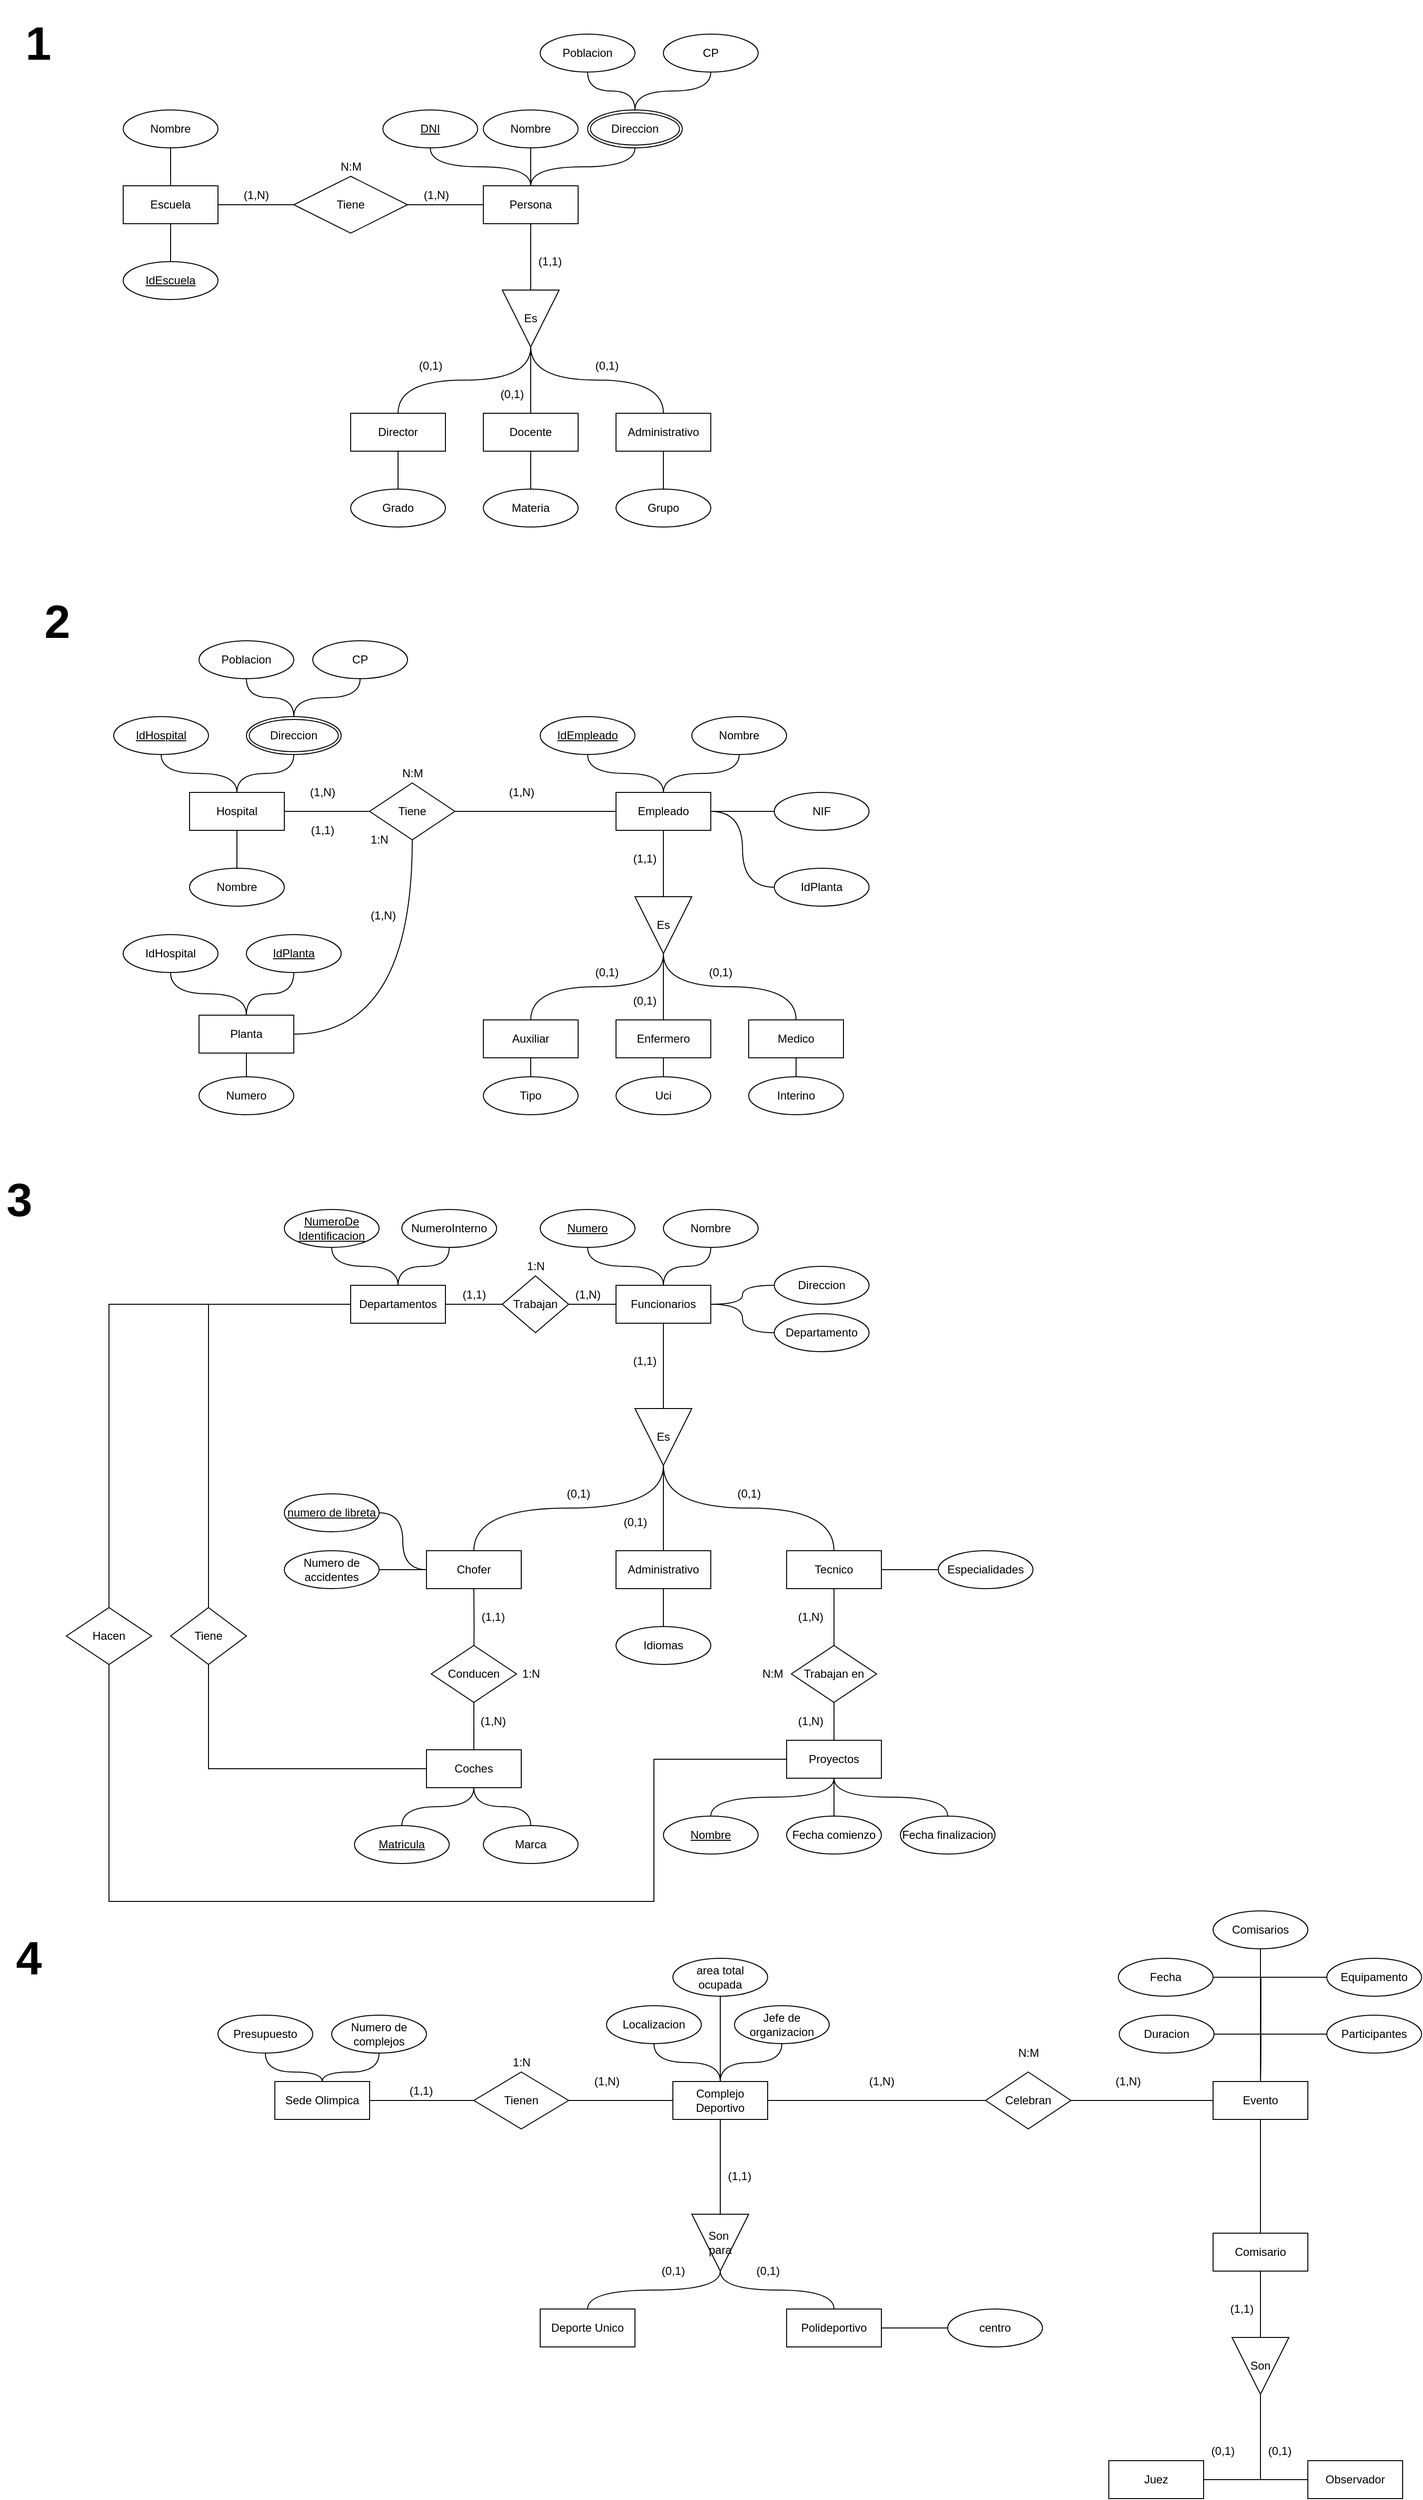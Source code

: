 <mxfile version="13.7.9" type="device"><diagram id="OtYaEiyVEJuvxxbDJKIm" name="Página-1"><mxGraphModel dx="1422" dy="822" grid="1" gridSize="10" guides="1" tooltips="1" connect="1" arrows="1" fold="1" page="1" pageScale="1" pageWidth="827" pageHeight="1169" math="0" shadow="0"><root><mxCell id="0"/><mxCell id="1" parent="0"/><mxCell id="whArDsDS54dsm9QLFmyd-29" style="edgeStyle=orthogonalEdgeStyle;curved=1;rounded=0;orthogonalLoop=1;jettySize=auto;html=1;entryX=0;entryY=0.5;entryDx=0;entryDy=0;endArrow=none;endFill=0;" parent="1" source="whArDsDS54dsm9QLFmyd-1" target="whArDsDS54dsm9QLFmyd-22" edge="1"><mxGeometry relative="1" as="geometry"/></mxCell><mxCell id="whArDsDS54dsm9QLFmyd-1" value="Persona" style="whiteSpace=wrap;html=1;align=center;" parent="1" vertex="1"><mxGeometry x="520" y="280" width="100" height="40" as="geometry"/></mxCell><mxCell id="whArDsDS54dsm9QLFmyd-2" value="Escuela" style="whiteSpace=wrap;html=1;align=center;" parent="1" vertex="1"><mxGeometry x="140" y="280" width="100" height="40" as="geometry"/></mxCell><mxCell id="whArDsDS54dsm9QLFmyd-4" style="edgeStyle=orthogonalEdgeStyle;rounded=0;orthogonalLoop=1;jettySize=auto;html=1;entryX=1;entryY=0.5;entryDx=0;entryDy=0;endArrow=none;endFill=0;curved=1;" parent="1" source="whArDsDS54dsm9QLFmyd-3" target="whArDsDS54dsm9QLFmyd-2" edge="1"><mxGeometry relative="1" as="geometry"/></mxCell><mxCell id="whArDsDS54dsm9QLFmyd-5" style="edgeStyle=orthogonalEdgeStyle;curved=1;rounded=0;orthogonalLoop=1;jettySize=auto;html=1;entryX=0;entryY=0.5;entryDx=0;entryDy=0;endArrow=none;endFill=0;" parent="1" source="whArDsDS54dsm9QLFmyd-3" target="whArDsDS54dsm9QLFmyd-1" edge="1"><mxGeometry relative="1" as="geometry"/></mxCell><mxCell id="whArDsDS54dsm9QLFmyd-3" value="Tiene" style="shape=rhombus;perimeter=rhombusPerimeter;whiteSpace=wrap;html=1;align=center;" parent="1" vertex="1"><mxGeometry x="320" y="270" width="120" height="60" as="geometry"/></mxCell><mxCell id="whArDsDS54dsm9QLFmyd-8" style="edgeStyle=orthogonalEdgeStyle;curved=1;rounded=0;orthogonalLoop=1;jettySize=auto;html=1;entryX=0.5;entryY=1;entryDx=0;entryDy=0;endArrow=none;endFill=0;" parent="1" source="whArDsDS54dsm9QLFmyd-6" target="whArDsDS54dsm9QLFmyd-2" edge="1"><mxGeometry relative="1" as="geometry"/></mxCell><mxCell id="whArDsDS54dsm9QLFmyd-6" value="&lt;u&gt;IdEscuela&lt;/u&gt;" style="ellipse;whiteSpace=wrap;html=1;align=center;" parent="1" vertex="1"><mxGeometry x="140" y="360" width="100" height="40" as="geometry"/></mxCell><mxCell id="whArDsDS54dsm9QLFmyd-9" style="edgeStyle=orthogonalEdgeStyle;curved=1;rounded=0;orthogonalLoop=1;jettySize=auto;html=1;entryX=0.5;entryY=0;entryDx=0;entryDy=0;endArrow=none;endFill=0;" parent="1" source="whArDsDS54dsm9QLFmyd-7" target="whArDsDS54dsm9QLFmyd-2" edge="1"><mxGeometry relative="1" as="geometry"/></mxCell><mxCell id="whArDsDS54dsm9QLFmyd-7" value="Nombre" style="ellipse;whiteSpace=wrap;html=1;align=center;" parent="1" vertex="1"><mxGeometry x="140" y="200" width="100" height="40" as="geometry"/></mxCell><mxCell id="whArDsDS54dsm9QLFmyd-15" style="edgeStyle=orthogonalEdgeStyle;curved=1;rounded=0;orthogonalLoop=1;jettySize=auto;html=1;entryX=0.5;entryY=0;entryDx=0;entryDy=0;endArrow=none;endFill=0;exitX=0.5;exitY=1;exitDx=0;exitDy=0;" parent="1" source="whArDsDS54dsm9QLFmyd-21" target="whArDsDS54dsm9QLFmyd-1" edge="1"><mxGeometry relative="1" as="geometry"><mxPoint x="680" y="240" as="sourcePoint"/></mxGeometry></mxCell><mxCell id="whArDsDS54dsm9QLFmyd-14" style="edgeStyle=orthogonalEdgeStyle;curved=1;rounded=0;orthogonalLoop=1;jettySize=auto;html=1;entryX=0.5;entryY=0;entryDx=0;entryDy=0;endArrow=none;endFill=0;" parent="1" source="whArDsDS54dsm9QLFmyd-11" target="whArDsDS54dsm9QLFmyd-1" edge="1"><mxGeometry relative="1" as="geometry"/></mxCell><mxCell id="whArDsDS54dsm9QLFmyd-11" value="Nombre" style="ellipse;whiteSpace=wrap;html=1;align=center;" parent="1" vertex="1"><mxGeometry x="520" y="200" width="100" height="40" as="geometry"/></mxCell><mxCell id="whArDsDS54dsm9QLFmyd-13" style="edgeStyle=orthogonalEdgeStyle;curved=1;rounded=0;orthogonalLoop=1;jettySize=auto;html=1;endArrow=none;endFill=0;exitX=0.5;exitY=1;exitDx=0;exitDy=0;" parent="1" source="whArDsDS54dsm9QLFmyd-12" target="whArDsDS54dsm9QLFmyd-1" edge="1"><mxGeometry relative="1" as="geometry"/></mxCell><mxCell id="whArDsDS54dsm9QLFmyd-12" value="&lt;u&gt;DNI&lt;/u&gt;" style="ellipse;whiteSpace=wrap;html=1;align=center;" parent="1" vertex="1"><mxGeometry x="414" y="200" width="100" height="40" as="geometry"/></mxCell><mxCell id="whArDsDS54dsm9QLFmyd-19" style="edgeStyle=orthogonalEdgeStyle;curved=1;rounded=0;orthogonalLoop=1;jettySize=auto;html=1;entryX=0.5;entryY=0;entryDx=0;entryDy=0;endArrow=none;endFill=0;" parent="1" source="whArDsDS54dsm9QLFmyd-16" target="whArDsDS54dsm9QLFmyd-21" edge="1"><mxGeometry relative="1" as="geometry"><mxPoint x="680" y="200" as="targetPoint"/></mxGeometry></mxCell><mxCell id="whArDsDS54dsm9QLFmyd-16" value="CP" style="ellipse;whiteSpace=wrap;html=1;align=center;" parent="1" vertex="1"><mxGeometry x="710" y="120" width="100" height="40" as="geometry"/></mxCell><mxCell id="whArDsDS54dsm9QLFmyd-20" style="edgeStyle=orthogonalEdgeStyle;curved=1;rounded=0;orthogonalLoop=1;jettySize=auto;html=1;entryX=0.5;entryY=0;entryDx=0;entryDy=0;endArrow=none;endFill=0;" parent="1" source="whArDsDS54dsm9QLFmyd-18" target="whArDsDS54dsm9QLFmyd-21" edge="1"><mxGeometry relative="1" as="geometry"><mxPoint x="680" y="200" as="targetPoint"/></mxGeometry></mxCell><mxCell id="whArDsDS54dsm9QLFmyd-18" value="Poblacion" style="ellipse;whiteSpace=wrap;html=1;align=center;" parent="1" vertex="1"><mxGeometry x="580" y="120" width="100" height="40" as="geometry"/></mxCell><mxCell id="whArDsDS54dsm9QLFmyd-21" value="Direccion" style="ellipse;shape=doubleEllipse;margin=3;whiteSpace=wrap;html=1;align=center;" parent="1" vertex="1"><mxGeometry x="630" y="200" width="100" height="40" as="geometry"/></mxCell><mxCell id="whArDsDS54dsm9QLFmyd-22" value="Es" style="triangle;whiteSpace=wrap;html=1;dashed=0;direction=south;" parent="1" vertex="1"><mxGeometry x="540" y="390" width="60" height="60" as="geometry"/></mxCell><mxCell id="whArDsDS54dsm9QLFmyd-28" style="edgeStyle=orthogonalEdgeStyle;curved=1;rounded=0;orthogonalLoop=1;jettySize=auto;html=1;endArrow=none;endFill=0;exitX=0.5;exitY=0;exitDx=0;exitDy=0;" parent="1" source="whArDsDS54dsm9QLFmyd-23" target="whArDsDS54dsm9QLFmyd-22" edge="1"><mxGeometry relative="1" as="geometry"/></mxCell><mxCell id="whArDsDS54dsm9QLFmyd-23" value="Administrativo" style="whiteSpace=wrap;html=1;align=center;" parent="1" vertex="1"><mxGeometry x="660" y="520" width="100" height="40" as="geometry"/></mxCell><mxCell id="whArDsDS54dsm9QLFmyd-27" style="edgeStyle=orthogonalEdgeStyle;curved=1;rounded=0;orthogonalLoop=1;jettySize=auto;html=1;entryX=1;entryY=0.5;entryDx=0;entryDy=0;endArrow=none;endFill=0;" parent="1" source="whArDsDS54dsm9QLFmyd-24" target="whArDsDS54dsm9QLFmyd-22" edge="1"><mxGeometry relative="1" as="geometry"/></mxCell><mxCell id="whArDsDS54dsm9QLFmyd-24" value="Docente" style="whiteSpace=wrap;html=1;align=center;" parent="1" vertex="1"><mxGeometry x="520" y="520" width="100" height="40" as="geometry"/></mxCell><mxCell id="whArDsDS54dsm9QLFmyd-26" style="edgeStyle=orthogonalEdgeStyle;curved=1;rounded=0;orthogonalLoop=1;jettySize=auto;html=1;entryX=1;entryY=0.5;entryDx=0;entryDy=0;endArrow=none;endFill=0;exitX=0.5;exitY=0;exitDx=0;exitDy=0;" parent="1" source="whArDsDS54dsm9QLFmyd-25" target="whArDsDS54dsm9QLFmyd-22" edge="1"><mxGeometry relative="1" as="geometry"/></mxCell><mxCell id="whArDsDS54dsm9QLFmyd-25" value="Director" style="whiteSpace=wrap;html=1;align=center;" parent="1" vertex="1"><mxGeometry x="380" y="520" width="100" height="40" as="geometry"/></mxCell><mxCell id="whArDsDS54dsm9QLFmyd-35" style="edgeStyle=orthogonalEdgeStyle;curved=1;rounded=0;orthogonalLoop=1;jettySize=auto;html=1;exitX=0.5;exitY=0;exitDx=0;exitDy=0;endArrow=none;endFill=0;" parent="1" source="whArDsDS54dsm9QLFmyd-30" target="whArDsDS54dsm9QLFmyd-25" edge="1"><mxGeometry relative="1" as="geometry"/></mxCell><mxCell id="whArDsDS54dsm9QLFmyd-30" value="Grado" style="ellipse;whiteSpace=wrap;html=1;align=center;" parent="1" vertex="1"><mxGeometry x="380" y="600" width="100" height="40" as="geometry"/></mxCell><mxCell id="whArDsDS54dsm9QLFmyd-33" style="edgeStyle=orthogonalEdgeStyle;curved=1;rounded=0;orthogonalLoop=1;jettySize=auto;html=1;endArrow=none;endFill=0;" parent="1" source="whArDsDS54dsm9QLFmyd-31" target="whArDsDS54dsm9QLFmyd-23" edge="1"><mxGeometry relative="1" as="geometry"/></mxCell><mxCell id="whArDsDS54dsm9QLFmyd-31" value="Grupo" style="ellipse;whiteSpace=wrap;html=1;align=center;" parent="1" vertex="1"><mxGeometry x="660" y="600" width="100" height="40" as="geometry"/></mxCell><mxCell id="whArDsDS54dsm9QLFmyd-34" style="edgeStyle=orthogonalEdgeStyle;curved=1;rounded=0;orthogonalLoop=1;jettySize=auto;html=1;entryX=0.5;entryY=1;entryDx=0;entryDy=0;endArrow=none;endFill=0;" parent="1" source="whArDsDS54dsm9QLFmyd-32" target="whArDsDS54dsm9QLFmyd-24" edge="1"><mxGeometry relative="1" as="geometry"/></mxCell><mxCell id="whArDsDS54dsm9QLFmyd-32" value="Materia" style="ellipse;whiteSpace=wrap;html=1;align=center;" parent="1" vertex="1"><mxGeometry x="520" y="600" width="100" height="40" as="geometry"/></mxCell><mxCell id="whArDsDS54dsm9QLFmyd-36" value="(1,N)" style="text;html=1;align=center;verticalAlign=middle;resizable=0;points=[];autosize=1;" parent="1" vertex="1"><mxGeometry x="450" y="280" width="40" height="20" as="geometry"/></mxCell><mxCell id="whArDsDS54dsm9QLFmyd-37" value="(1,N)" style="text;html=1;align=center;verticalAlign=middle;resizable=0;points=[];autosize=1;" parent="1" vertex="1"><mxGeometry x="260" y="280" width="40" height="20" as="geometry"/></mxCell><mxCell id="whArDsDS54dsm9QLFmyd-38" value="N:M" style="text;html=1;align=center;verticalAlign=middle;resizable=0;points=[];autosize=1;" parent="1" vertex="1"><mxGeometry x="360" y="250" width="40" height="20" as="geometry"/></mxCell><mxCell id="whArDsDS54dsm9QLFmyd-39" value="(1,1)" style="text;html=1;align=center;verticalAlign=middle;resizable=0;points=[];autosize=1;" parent="1" vertex="1"><mxGeometry x="570" y="350" width="40" height="20" as="geometry"/></mxCell><mxCell id="whArDsDS54dsm9QLFmyd-40" value="(0,1)" style="text;html=1;align=center;verticalAlign=middle;resizable=0;points=[];autosize=1;" parent="1" vertex="1"><mxGeometry x="444" y="460" width="40" height="20" as="geometry"/></mxCell><mxCell id="whArDsDS54dsm9QLFmyd-41" value="(0,1)" style="text;html=1;align=center;verticalAlign=middle;resizable=0;points=[];autosize=1;" parent="1" vertex="1"><mxGeometry x="530" y="490" width="40" height="20" as="geometry"/></mxCell><mxCell id="whArDsDS54dsm9QLFmyd-42" value="(0,1)" style="text;html=1;align=center;verticalAlign=middle;resizable=0;points=[];autosize=1;" parent="1" vertex="1"><mxGeometry x="630" y="460" width="40" height="20" as="geometry"/></mxCell><mxCell id="whArDsDS54dsm9QLFmyd-43" value="&lt;h1&gt;&lt;b style=&quot;font-size: 49px&quot;&gt;1&lt;/b&gt;&lt;/h1&gt;" style="text;html=1;align=center;verticalAlign=middle;resizable=0;points=[];autosize=1;" parent="1" vertex="1"><mxGeometry x="30" y="100" width="40" height="60" as="geometry"/></mxCell><mxCell id="whArDsDS54dsm9QLFmyd-44" value="&lt;h1&gt;&lt;b style=&quot;font-size: 49px&quot;&gt;2&lt;/b&gt;&lt;/h1&gt;" style="text;html=1;align=center;verticalAlign=middle;resizable=0;points=[];autosize=1;" parent="1" vertex="1"><mxGeometry x="50" y="710" width="40" height="60" as="geometry"/></mxCell><mxCell id="whArDsDS54dsm9QLFmyd-84" style="edgeStyle=orthogonalEdgeStyle;curved=1;rounded=0;orthogonalLoop=1;jettySize=auto;html=1;endArrow=none;endFill=0;" parent="1" source="whArDsDS54dsm9QLFmyd-45" target="whArDsDS54dsm9QLFmyd-83" edge="1"><mxGeometry relative="1" as="geometry"/></mxCell><mxCell id="whArDsDS54dsm9QLFmyd-45" value="Empleado" style="whiteSpace=wrap;html=1;align=center;" parent="1" vertex="1"><mxGeometry x="660" y="920" width="100" height="40" as="geometry"/></mxCell><mxCell id="whArDsDS54dsm9QLFmyd-115" style="edgeStyle=orthogonalEdgeStyle;curved=1;rounded=0;orthogonalLoop=1;jettySize=auto;html=1;entryX=0.5;entryY=1;entryDx=0;entryDy=0;endArrow=none;endFill=0;" parent="1" source="whArDsDS54dsm9QLFmyd-46" target="whArDsDS54dsm9QLFmyd-49" edge="1"><mxGeometry relative="1" as="geometry"/></mxCell><mxCell id="whArDsDS54dsm9QLFmyd-46" value="Planta" style="whiteSpace=wrap;html=1;align=center;" parent="1" vertex="1"><mxGeometry x="220" y="1155" width="100" height="40" as="geometry"/></mxCell><mxCell id="whArDsDS54dsm9QLFmyd-56" style="edgeStyle=orthogonalEdgeStyle;curved=1;rounded=0;orthogonalLoop=1;jettySize=auto;html=1;endArrow=none;endFill=0;" parent="1" source="whArDsDS54dsm9QLFmyd-47" target="whArDsDS54dsm9QLFmyd-51" edge="1"><mxGeometry relative="1" as="geometry"/></mxCell><mxCell id="whArDsDS54dsm9QLFmyd-47" value="Hospital" style="whiteSpace=wrap;html=1;align=center;" parent="1" vertex="1"><mxGeometry x="210" y="920" width="100" height="40" as="geometry"/></mxCell><mxCell id="whArDsDS54dsm9QLFmyd-113" style="edgeStyle=orthogonalEdgeStyle;curved=1;rounded=0;orthogonalLoop=1;jettySize=auto;html=1;entryX=0;entryY=0.5;entryDx=0;entryDy=0;endArrow=none;endFill=0;" parent="1" source="whArDsDS54dsm9QLFmyd-49" target="whArDsDS54dsm9QLFmyd-45" edge="1"><mxGeometry relative="1" as="geometry"/></mxCell><mxCell id="whArDsDS54dsm9QLFmyd-114" style="edgeStyle=orthogonalEdgeStyle;curved=1;rounded=0;orthogonalLoop=1;jettySize=auto;html=1;exitX=0;exitY=0.5;exitDx=0;exitDy=0;endArrow=none;endFill=0;" parent="1" source="whArDsDS54dsm9QLFmyd-49" target="whArDsDS54dsm9QLFmyd-47" edge="1"><mxGeometry relative="1" as="geometry"/></mxCell><mxCell id="whArDsDS54dsm9QLFmyd-49" value="Tiene" style="shape=rhombus;perimeter=rhombusPerimeter;whiteSpace=wrap;html=1;align=center;" parent="1" vertex="1"><mxGeometry x="400" y="910" width="90" height="60" as="geometry"/></mxCell><mxCell id="whArDsDS54dsm9QLFmyd-58" style="edgeStyle=orthogonalEdgeStyle;curved=1;rounded=0;orthogonalLoop=1;jettySize=auto;html=1;entryX=0.5;entryY=1;entryDx=0;entryDy=0;endArrow=none;endFill=0;exitX=0.5;exitY=0;exitDx=0;exitDy=0;" parent="1" source="whArDsDS54dsm9QLFmyd-50" target="whArDsDS54dsm9QLFmyd-47" edge="1"><mxGeometry relative="1" as="geometry"><mxPoint x="260" y="1000" as="sourcePoint"/></mxGeometry></mxCell><mxCell id="whArDsDS54dsm9QLFmyd-50" value="Nombre" style="ellipse;whiteSpace=wrap;html=1;align=center;" parent="1" vertex="1"><mxGeometry x="210" y="1000" width="100" height="40" as="geometry"/></mxCell><mxCell id="whArDsDS54dsm9QLFmyd-51" value="&lt;u&gt;IdHospital&lt;/u&gt;" style="ellipse;whiteSpace=wrap;html=1;align=center;" parent="1" vertex="1"><mxGeometry x="130" y="840" width="100" height="40" as="geometry"/></mxCell><mxCell id="whArDsDS54dsm9QLFmyd-57" style="edgeStyle=orthogonalEdgeStyle;curved=1;rounded=0;orthogonalLoop=1;jettySize=auto;html=1;endArrow=none;endFill=0;" parent="1" source="whArDsDS54dsm9QLFmyd-53" target="whArDsDS54dsm9QLFmyd-47" edge="1"><mxGeometry relative="1" as="geometry"/></mxCell><mxCell id="whArDsDS54dsm9QLFmyd-53" value="Direccion" style="ellipse;shape=doubleEllipse;margin=3;whiteSpace=wrap;html=1;align=center;" parent="1" vertex="1"><mxGeometry x="270" y="840" width="100" height="40" as="geometry"/></mxCell><mxCell id="whArDsDS54dsm9QLFmyd-59" style="edgeStyle=orthogonalEdgeStyle;curved=1;rounded=0;orthogonalLoop=1;jettySize=auto;html=1;endArrow=none;endFill=0;" parent="1" source="whArDsDS54dsm9QLFmyd-54" target="whArDsDS54dsm9QLFmyd-53" edge="1"><mxGeometry relative="1" as="geometry"/></mxCell><mxCell id="whArDsDS54dsm9QLFmyd-54" value="CP" style="ellipse;whiteSpace=wrap;html=1;align=center;" parent="1" vertex="1"><mxGeometry x="340" y="760" width="100" height="40" as="geometry"/></mxCell><mxCell id="whArDsDS54dsm9QLFmyd-60" style="edgeStyle=orthogonalEdgeStyle;curved=1;rounded=0;orthogonalLoop=1;jettySize=auto;html=1;entryX=0.5;entryY=0;entryDx=0;entryDy=0;endArrow=none;endFill=0;" parent="1" source="whArDsDS54dsm9QLFmyd-55" target="whArDsDS54dsm9QLFmyd-53" edge="1"><mxGeometry relative="1" as="geometry"/></mxCell><mxCell id="whArDsDS54dsm9QLFmyd-55" value="Poblacion" style="ellipse;whiteSpace=wrap;html=1;align=center;" parent="1" vertex="1"><mxGeometry x="220" y="760" width="100" height="40" as="geometry"/></mxCell><mxCell id="whArDsDS54dsm9QLFmyd-69" style="edgeStyle=orthogonalEdgeStyle;curved=1;rounded=0;orthogonalLoop=1;jettySize=auto;html=1;entryX=0.5;entryY=1;entryDx=0;entryDy=0;endArrow=none;endFill=0;" parent="1" source="whArDsDS54dsm9QLFmyd-65" target="whArDsDS54dsm9QLFmyd-46" edge="1"><mxGeometry relative="1" as="geometry"/></mxCell><mxCell id="whArDsDS54dsm9QLFmyd-65" value="Numero" style="ellipse;whiteSpace=wrap;html=1;align=center;" parent="1" vertex="1"><mxGeometry x="220" y="1220" width="100" height="40" as="geometry"/></mxCell><mxCell id="whArDsDS54dsm9QLFmyd-70" style="edgeStyle=orthogonalEdgeStyle;curved=1;rounded=0;orthogonalLoop=1;jettySize=auto;html=1;entryX=0.5;entryY=0;entryDx=0;entryDy=0;endArrow=none;endFill=0;" parent="1" source="whArDsDS54dsm9QLFmyd-66" target="whArDsDS54dsm9QLFmyd-46" edge="1"><mxGeometry relative="1" as="geometry"/></mxCell><mxCell id="whArDsDS54dsm9QLFmyd-66" value="&lt;u&gt;IdPlanta&lt;/u&gt;" style="ellipse;whiteSpace=wrap;html=1;align=center;" parent="1" vertex="1"><mxGeometry x="270" y="1070" width="100" height="40" as="geometry"/></mxCell><mxCell id="whArDsDS54dsm9QLFmyd-71" style="edgeStyle=orthogonalEdgeStyle;curved=1;rounded=0;orthogonalLoop=1;jettySize=auto;html=1;entryX=0.5;entryY=0;entryDx=0;entryDy=0;endArrow=none;endFill=0;" parent="1" source="whArDsDS54dsm9QLFmyd-67" target="whArDsDS54dsm9QLFmyd-46" edge="1"><mxGeometry relative="1" as="geometry"/></mxCell><mxCell id="whArDsDS54dsm9QLFmyd-67" value="IdHospital" style="ellipse;whiteSpace=wrap;html=1;align=center;" parent="1" vertex="1"><mxGeometry x="140" y="1070" width="100" height="40" as="geometry"/></mxCell><mxCell id="whArDsDS54dsm9QLFmyd-79" style="edgeStyle=orthogonalEdgeStyle;curved=1;rounded=0;orthogonalLoop=1;jettySize=auto;html=1;entryX=1;entryY=0.5;entryDx=0;entryDy=0;endArrow=none;endFill=0;" parent="1" source="whArDsDS54dsm9QLFmyd-72" target="whArDsDS54dsm9QLFmyd-45" edge="1"><mxGeometry relative="1" as="geometry"/></mxCell><mxCell id="whArDsDS54dsm9QLFmyd-72" value="IdPlanta" style="ellipse;whiteSpace=wrap;html=1;align=center;" parent="1" vertex="1"><mxGeometry x="827" y="1000" width="100" height="40" as="geometry"/></mxCell><mxCell id="whArDsDS54dsm9QLFmyd-78" style="edgeStyle=orthogonalEdgeStyle;curved=1;rounded=0;orthogonalLoop=1;jettySize=auto;html=1;entryX=1;entryY=0.5;entryDx=0;entryDy=0;endArrow=none;endFill=0;" parent="1" source="whArDsDS54dsm9QLFmyd-73" target="whArDsDS54dsm9QLFmyd-45" edge="1"><mxGeometry relative="1" as="geometry"/></mxCell><mxCell id="whArDsDS54dsm9QLFmyd-73" value="NIF" style="ellipse;whiteSpace=wrap;html=1;align=center;" parent="1" vertex="1"><mxGeometry x="827" y="920" width="100" height="40" as="geometry"/></mxCell><mxCell id="whArDsDS54dsm9QLFmyd-77" style="edgeStyle=orthogonalEdgeStyle;curved=1;rounded=0;orthogonalLoop=1;jettySize=auto;html=1;endArrow=none;endFill=0;exitX=0.5;exitY=1;exitDx=0;exitDy=0;" parent="1" source="whArDsDS54dsm9QLFmyd-74" edge="1"><mxGeometry relative="1" as="geometry"><mxPoint x="710" y="920" as="targetPoint"/></mxGeometry></mxCell><mxCell id="whArDsDS54dsm9QLFmyd-74" value="Nombre" style="ellipse;whiteSpace=wrap;html=1;align=center;" parent="1" vertex="1"><mxGeometry x="740" y="840" width="100" height="40" as="geometry"/></mxCell><mxCell id="whArDsDS54dsm9QLFmyd-76" style="edgeStyle=orthogonalEdgeStyle;curved=1;rounded=0;orthogonalLoop=1;jettySize=auto;html=1;endArrow=none;endFill=0;" parent="1" source="whArDsDS54dsm9QLFmyd-75" target="whArDsDS54dsm9QLFmyd-45" edge="1"><mxGeometry relative="1" as="geometry"/></mxCell><mxCell id="whArDsDS54dsm9QLFmyd-75" value="&lt;u&gt;IdEmpleado&lt;/u&gt;" style="ellipse;whiteSpace=wrap;html=1;align=center;" parent="1" vertex="1"><mxGeometry x="580" y="840" width="100" height="40" as="geometry"/></mxCell><mxCell id="whArDsDS54dsm9QLFmyd-88" style="edgeStyle=orthogonalEdgeStyle;curved=1;rounded=0;orthogonalLoop=1;jettySize=auto;html=1;endArrow=none;endFill=0;exitX=0.5;exitY=0;exitDx=0;exitDy=0;" parent="1" source="whArDsDS54dsm9QLFmyd-80" target="whArDsDS54dsm9QLFmyd-83" edge="1"><mxGeometry relative="1" as="geometry"/></mxCell><mxCell id="whArDsDS54dsm9QLFmyd-94" style="edgeStyle=orthogonalEdgeStyle;curved=1;rounded=0;orthogonalLoop=1;jettySize=auto;html=1;entryX=0.5;entryY=0;entryDx=0;entryDy=0;endArrow=none;endFill=0;" parent="1" source="whArDsDS54dsm9QLFmyd-80" target="whArDsDS54dsm9QLFmyd-89" edge="1"><mxGeometry relative="1" as="geometry"/></mxCell><mxCell id="whArDsDS54dsm9QLFmyd-80" value="Medico" style="whiteSpace=wrap;html=1;align=center;" parent="1" vertex="1"><mxGeometry x="800" y="1160" width="100" height="40" as="geometry"/></mxCell><mxCell id="whArDsDS54dsm9QLFmyd-93" style="edgeStyle=orthogonalEdgeStyle;curved=1;rounded=0;orthogonalLoop=1;jettySize=auto;html=1;exitX=0.5;exitY=1;exitDx=0;exitDy=0;entryX=0.5;entryY=0;entryDx=0;entryDy=0;endArrow=none;endFill=0;" parent="1" source="whArDsDS54dsm9QLFmyd-81" target="whArDsDS54dsm9QLFmyd-91" edge="1"><mxGeometry relative="1" as="geometry"/></mxCell><mxCell id="whArDsDS54dsm9QLFmyd-81" value="Enfermero" style="whiteSpace=wrap;html=1;align=center;" parent="1" vertex="1"><mxGeometry x="660" y="1160" width="100" height="40" as="geometry"/></mxCell><mxCell id="whArDsDS54dsm9QLFmyd-87" style="edgeStyle=orthogonalEdgeStyle;curved=1;rounded=0;orthogonalLoop=1;jettySize=auto;html=1;entryX=1;entryY=0.5;entryDx=0;entryDy=0;endArrow=none;endFill=0;exitX=0.5;exitY=0;exitDx=0;exitDy=0;" parent="1" source="whArDsDS54dsm9QLFmyd-82" target="whArDsDS54dsm9QLFmyd-83" edge="1"><mxGeometry relative="1" as="geometry"/></mxCell><mxCell id="whArDsDS54dsm9QLFmyd-92" style="edgeStyle=orthogonalEdgeStyle;curved=1;rounded=0;orthogonalLoop=1;jettySize=auto;html=1;exitX=0.5;exitY=1;exitDx=0;exitDy=0;entryX=0.5;entryY=0;entryDx=0;entryDy=0;endArrow=none;endFill=0;" parent="1" source="whArDsDS54dsm9QLFmyd-82" target="whArDsDS54dsm9QLFmyd-90" edge="1"><mxGeometry relative="1" as="geometry"/></mxCell><mxCell id="whArDsDS54dsm9QLFmyd-82" value="Auxiliar" style="whiteSpace=wrap;html=1;align=center;" parent="1" vertex="1"><mxGeometry x="520" y="1160" width="100" height="40" as="geometry"/></mxCell><mxCell id="whArDsDS54dsm9QLFmyd-85" style="edgeStyle=orthogonalEdgeStyle;curved=1;rounded=0;orthogonalLoop=1;jettySize=auto;html=1;exitX=1;exitY=0.5;exitDx=0;exitDy=0;entryX=0.5;entryY=0;entryDx=0;entryDy=0;endArrow=none;endFill=0;" parent="1" source="whArDsDS54dsm9QLFmyd-83" target="whArDsDS54dsm9QLFmyd-81" edge="1"><mxGeometry relative="1" as="geometry"/></mxCell><mxCell id="whArDsDS54dsm9QLFmyd-83" value="Es" style="triangle;whiteSpace=wrap;html=1;dashed=0;direction=south;" parent="1" vertex="1"><mxGeometry x="680" y="1030" width="60" height="60" as="geometry"/></mxCell><mxCell id="whArDsDS54dsm9QLFmyd-89" value="Interino" style="ellipse;whiteSpace=wrap;html=1;align=center;" parent="1" vertex="1"><mxGeometry x="800" y="1220" width="100" height="40" as="geometry"/></mxCell><mxCell id="whArDsDS54dsm9QLFmyd-90" value="Tipo" style="ellipse;whiteSpace=wrap;html=1;align=center;" parent="1" vertex="1"><mxGeometry x="520" y="1220" width="100" height="40" as="geometry"/></mxCell><mxCell id="whArDsDS54dsm9QLFmyd-91" value="Uci" style="ellipse;whiteSpace=wrap;html=1;align=center;" parent="1" vertex="1"><mxGeometry x="660" y="1220" width="100" height="40" as="geometry"/></mxCell><mxCell id="whArDsDS54dsm9QLFmyd-108" value="(1,1)" style="text;html=1;align=center;verticalAlign=middle;resizable=0;points=[];autosize=1;" parent="1" vertex="1"><mxGeometry x="670" y="980" width="40" height="20" as="geometry"/></mxCell><mxCell id="whArDsDS54dsm9QLFmyd-109" value="&lt;span style=&quot;color: rgba(0 , 0 , 0 , 0) ; font-family: monospace ; font-size: 0px&quot;&gt;%3CmxGraphModel%3E%3Croot%3E%3CmxCell%20id%3D%220%22%2F%3E%3CmxCell%20id%3D%221%22%20parent%3D%220%22%2F%3E%3CmxCell%20id%3D%222%22%20value%3D%22(1%2CN)%22%20style%3D%22text%3Bhtml%3D1%3Balign%3Dcenter%3BverticalAlign%3Dmiddle%3Bresizable%3D0%3Bpoints%3D%5B%5D%3Bautosize%3D1%3B%22%20vertex%3D%221%22%20parent%3D%221%22%3E%3CmxGeometry%20x%3D%22610%22%20y%3D%22920%22%20width%3D%2240%22%20height%3D%2220%22%20as%3D%22geometry%22%2F%3E%3C%2FmxCell%3E%3C%2Froot%3E%3C%2FmxGraphModel%3E&lt;/span&gt;" style="text;html=1;align=center;verticalAlign=middle;resizable=0;points=[];autosize=1;" parent="1" vertex="1"><mxGeometry x="940" y="1100" width="20" height="20" as="geometry"/></mxCell><mxCell id="whArDsDS54dsm9QLFmyd-110" value="(0,1)" style="text;html=1;align=center;verticalAlign=middle;resizable=0;points=[];autosize=1;" parent="1" vertex="1"><mxGeometry x="630" y="1100" width="40" height="20" as="geometry"/></mxCell><mxCell id="whArDsDS54dsm9QLFmyd-111" value="(0,1)" style="text;html=1;align=center;verticalAlign=middle;resizable=0;points=[];autosize=1;" parent="1" vertex="1"><mxGeometry x="670" y="1130" width="40" height="20" as="geometry"/></mxCell><mxCell id="whArDsDS54dsm9QLFmyd-112" value="(0,1)" style="text;html=1;align=center;verticalAlign=middle;resizable=0;points=[];autosize=1;" parent="1" vertex="1"><mxGeometry x="750" y="1100" width="40" height="20" as="geometry"/></mxCell><mxCell id="whArDsDS54dsm9QLFmyd-116" value="(1,N)" style="text;html=1;align=center;verticalAlign=middle;resizable=0;points=[];autosize=1;" parent="1" vertex="1"><mxGeometry x="540" y="910" width="40" height="20" as="geometry"/></mxCell><mxCell id="whArDsDS54dsm9QLFmyd-117" value="(1,N)" style="text;html=1;align=center;verticalAlign=middle;resizable=0;points=[];autosize=1;" parent="1" vertex="1"><mxGeometry x="330" y="910" width="40" height="20" as="geometry"/></mxCell><mxCell id="whArDsDS54dsm9QLFmyd-118" value="N:M" style="text;html=1;align=center;verticalAlign=middle;resizable=0;points=[];autosize=1;" parent="1" vertex="1"><mxGeometry x="425" y="890" width="40" height="20" as="geometry"/></mxCell><mxCell id="whArDsDS54dsm9QLFmyd-119" value="(1,N)" style="text;html=1;align=center;verticalAlign=middle;resizable=0;points=[];autosize=1;" parent="1" vertex="1"><mxGeometry x="394" y="1040" width="40" height="20" as="geometry"/></mxCell><mxCell id="whArDsDS54dsm9QLFmyd-120" value="(1,1)" style="text;html=1;align=center;verticalAlign=middle;resizable=0;points=[];autosize=1;" parent="1" vertex="1"><mxGeometry x="330" y="950" width="40" height="20" as="geometry"/></mxCell><mxCell id="whArDsDS54dsm9QLFmyd-121" value="1:N" style="text;html=1;align=center;verticalAlign=middle;resizable=0;points=[];autosize=1;" parent="1" vertex="1"><mxGeometry x="395" y="960" width="30" height="20" as="geometry"/></mxCell><mxCell id="_kefErrRoU6wsqW1X_Iq-2" value="&lt;h1&gt;&lt;b style=&quot;font-size: 49px&quot;&gt;3&lt;/b&gt;&lt;/h1&gt;" style="text;html=1;align=center;verticalAlign=middle;resizable=0;points=[];autosize=1;" vertex="1" parent="1"><mxGeometry x="10" y="1320" width="40" height="60" as="geometry"/></mxCell><mxCell id="_kefErrRoU6wsqW1X_Iq-10" style="edgeStyle=orthogonalEdgeStyle;curved=1;rounded=0;orthogonalLoop=1;jettySize=auto;html=1;endArrow=none;endFill=0;" edge="1" parent="1" source="_kefErrRoU6wsqW1X_Iq-3" target="_kefErrRoU6wsqW1X_Iq-6"><mxGeometry relative="1" as="geometry"/></mxCell><mxCell id="_kefErrRoU6wsqW1X_Iq-14" style="edgeStyle=orthogonalEdgeStyle;curved=1;rounded=0;orthogonalLoop=1;jettySize=auto;html=1;entryX=0.5;entryY=1;entryDx=0;entryDy=0;endArrow=none;endFill=0;" edge="1" parent="1" source="_kefErrRoU6wsqW1X_Iq-3" target="_kefErrRoU6wsqW1X_Iq-12"><mxGeometry relative="1" as="geometry"/></mxCell><mxCell id="_kefErrRoU6wsqW1X_Iq-15" style="edgeStyle=orthogonalEdgeStyle;curved=1;rounded=0;orthogonalLoop=1;jettySize=auto;html=1;entryX=0.5;entryY=1;entryDx=0;entryDy=0;endArrow=none;endFill=0;" edge="1" parent="1" source="_kefErrRoU6wsqW1X_Iq-3" target="_kefErrRoU6wsqW1X_Iq-13"><mxGeometry relative="1" as="geometry"/></mxCell><mxCell id="_kefErrRoU6wsqW1X_Iq-106" style="edgeStyle=orthogonalEdgeStyle;rounded=0;orthogonalLoop=1;jettySize=auto;html=1;endArrow=none;endFill=0;" edge="1" parent="1" source="_kefErrRoU6wsqW1X_Iq-3" target="_kefErrRoU6wsqW1X_Iq-105"><mxGeometry relative="1" as="geometry"/></mxCell><mxCell id="_kefErrRoU6wsqW1X_Iq-109" style="edgeStyle=orthogonalEdgeStyle;rounded=0;orthogonalLoop=1;jettySize=auto;html=1;endArrow=none;endFill=0;" edge="1" parent="1" source="_kefErrRoU6wsqW1X_Iq-3" target="_kefErrRoU6wsqW1X_Iq-108"><mxGeometry relative="1" as="geometry"/></mxCell><mxCell id="_kefErrRoU6wsqW1X_Iq-3" value="Departamentos" style="whiteSpace=wrap;html=1;align=center;" vertex="1" parent="1"><mxGeometry x="380" y="1440" width="100" height="40" as="geometry"/></mxCell><mxCell id="_kefErrRoU6wsqW1X_Iq-20" style="edgeStyle=orthogonalEdgeStyle;curved=1;rounded=0;orthogonalLoop=1;jettySize=auto;html=1;entryX=0.5;entryY=1;entryDx=0;entryDy=0;endArrow=none;endFill=0;" edge="1" parent="1" source="_kefErrRoU6wsqW1X_Iq-5" target="_kefErrRoU6wsqW1X_Iq-19"><mxGeometry relative="1" as="geometry"/></mxCell><mxCell id="_kefErrRoU6wsqW1X_Iq-5" value="Funcionarios" style="whiteSpace=wrap;html=1;align=center;" vertex="1" parent="1"><mxGeometry x="660" y="1440" width="100" height="40" as="geometry"/></mxCell><mxCell id="_kefErrRoU6wsqW1X_Iq-11" style="edgeStyle=orthogonalEdgeStyle;curved=1;rounded=0;orthogonalLoop=1;jettySize=auto;html=1;exitX=1;exitY=0.5;exitDx=0;exitDy=0;endArrow=none;endFill=0;" edge="1" parent="1" source="_kefErrRoU6wsqW1X_Iq-6" target="_kefErrRoU6wsqW1X_Iq-5"><mxGeometry relative="1" as="geometry"/></mxCell><mxCell id="_kefErrRoU6wsqW1X_Iq-6" value="Trabajan" style="shape=rhombus;perimeter=rhombusPerimeter;whiteSpace=wrap;html=1;align=center;" vertex="1" parent="1"><mxGeometry x="540" y="1430" width="70" height="60" as="geometry"/></mxCell><mxCell id="_kefErrRoU6wsqW1X_Iq-12" value="NumeroInterno" style="ellipse;whiteSpace=wrap;html=1;align=center;" vertex="1" parent="1"><mxGeometry x="434" y="1360" width="100" height="40" as="geometry"/></mxCell><mxCell id="_kefErrRoU6wsqW1X_Iq-13" value="&lt;u&gt;NumeroDe&lt;br&gt;Identificacion&lt;br&gt;&lt;/u&gt;" style="ellipse;whiteSpace=wrap;html=1;align=center;" vertex="1" parent="1"><mxGeometry x="310" y="1360" width="100" height="40" as="geometry"/></mxCell><mxCell id="_kefErrRoU6wsqW1X_Iq-23" style="edgeStyle=orthogonalEdgeStyle;curved=1;rounded=0;orthogonalLoop=1;jettySize=auto;html=1;exitX=0;exitY=0.5;exitDx=0;exitDy=0;endArrow=none;endFill=0;" edge="1" parent="1" source="_kefErrRoU6wsqW1X_Iq-16" target="_kefErrRoU6wsqW1X_Iq-5"><mxGeometry relative="1" as="geometry"/></mxCell><mxCell id="_kefErrRoU6wsqW1X_Iq-16" value="Departamento" style="ellipse;whiteSpace=wrap;html=1;align=center;" vertex="1" parent="1"><mxGeometry x="827" y="1470" width="100" height="40" as="geometry"/></mxCell><mxCell id="_kefErrRoU6wsqW1X_Iq-22" style="edgeStyle=orthogonalEdgeStyle;curved=1;rounded=0;orthogonalLoop=1;jettySize=auto;html=1;entryX=1;entryY=0.5;entryDx=0;entryDy=0;endArrow=none;endFill=0;" edge="1" parent="1" source="_kefErrRoU6wsqW1X_Iq-17" target="_kefErrRoU6wsqW1X_Iq-5"><mxGeometry relative="1" as="geometry"/></mxCell><mxCell id="_kefErrRoU6wsqW1X_Iq-17" value="Direccion" style="ellipse;whiteSpace=wrap;html=1;align=center;" vertex="1" parent="1"><mxGeometry x="827" y="1420" width="100" height="40" as="geometry"/></mxCell><mxCell id="_kefErrRoU6wsqW1X_Iq-21" style="edgeStyle=orthogonalEdgeStyle;curved=1;rounded=0;orthogonalLoop=1;jettySize=auto;html=1;endArrow=none;endFill=0;" edge="1" parent="1" source="_kefErrRoU6wsqW1X_Iq-18" target="_kefErrRoU6wsqW1X_Iq-5"><mxGeometry relative="1" as="geometry"/></mxCell><mxCell id="_kefErrRoU6wsqW1X_Iq-18" value="Nombre" style="ellipse;whiteSpace=wrap;html=1;align=center;" vertex="1" parent="1"><mxGeometry x="710" y="1360" width="100" height="40" as="geometry"/></mxCell><mxCell id="_kefErrRoU6wsqW1X_Iq-19" value="&lt;u&gt;Numero&lt;/u&gt;" style="ellipse;whiteSpace=wrap;html=1;align=center;" vertex="1" parent="1"><mxGeometry x="580" y="1360" width="100" height="40" as="geometry"/></mxCell><mxCell id="_kefErrRoU6wsqW1X_Iq-25" style="edgeStyle=orthogonalEdgeStyle;curved=1;rounded=0;orthogonalLoop=1;jettySize=auto;html=1;exitX=0;exitY=0.5;exitDx=0;exitDy=0;entryX=0.5;entryY=1;entryDx=0;entryDy=0;endArrow=none;endFill=0;" edge="1" parent="1" source="_kefErrRoU6wsqW1X_Iq-24" target="_kefErrRoU6wsqW1X_Iq-5"><mxGeometry relative="1" as="geometry"/></mxCell><mxCell id="_kefErrRoU6wsqW1X_Iq-24" value="Es" style="triangle;whiteSpace=wrap;html=1;dashed=0;direction=south;" vertex="1" parent="1"><mxGeometry x="680" y="1570" width="60" height="60" as="geometry"/></mxCell><mxCell id="_kefErrRoU6wsqW1X_Iq-31" style="edgeStyle=orthogonalEdgeStyle;curved=1;rounded=0;orthogonalLoop=1;jettySize=auto;html=1;endArrow=none;endFill=0;exitX=0.5;exitY=0;exitDx=0;exitDy=0;" edge="1" parent="1" source="_kefErrRoU6wsqW1X_Iq-26" target="_kefErrRoU6wsqW1X_Iq-24"><mxGeometry relative="1" as="geometry"/></mxCell><mxCell id="_kefErrRoU6wsqW1X_Iq-53" style="edgeStyle=orthogonalEdgeStyle;curved=1;rounded=0;orthogonalLoop=1;jettySize=auto;html=1;entryX=0.5;entryY=0;entryDx=0;entryDy=0;endArrow=none;endFill=0;" edge="1" parent="1" source="_kefErrRoU6wsqW1X_Iq-26" target="_kefErrRoU6wsqW1X_Iq-52"><mxGeometry relative="1" as="geometry"/></mxCell><mxCell id="_kefErrRoU6wsqW1X_Iq-26" value="Tecnico" style="whiteSpace=wrap;html=1;align=center;" vertex="1" parent="1"><mxGeometry x="840" y="1720" width="100" height="40" as="geometry"/></mxCell><mxCell id="_kefErrRoU6wsqW1X_Iq-30" style="edgeStyle=orthogonalEdgeStyle;curved=1;rounded=0;orthogonalLoop=1;jettySize=auto;html=1;endArrow=none;endFill=0;" edge="1" parent="1" source="_kefErrRoU6wsqW1X_Iq-27" target="_kefErrRoU6wsqW1X_Iq-24"><mxGeometry relative="1" as="geometry"/></mxCell><mxCell id="_kefErrRoU6wsqW1X_Iq-27" value="Administrativo" style="whiteSpace=wrap;html=1;align=center;" vertex="1" parent="1"><mxGeometry x="660" y="1720" width="100" height="40" as="geometry"/></mxCell><mxCell id="_kefErrRoU6wsqW1X_Iq-29" style="edgeStyle=orthogonalEdgeStyle;curved=1;rounded=0;orthogonalLoop=1;jettySize=auto;html=1;entryX=1;entryY=0.5;entryDx=0;entryDy=0;endArrow=none;endFill=0;exitX=0.5;exitY=0;exitDx=0;exitDy=0;" edge="1" parent="1" source="_kefErrRoU6wsqW1X_Iq-28" target="_kefErrRoU6wsqW1X_Iq-24"><mxGeometry relative="1" as="geometry"/></mxCell><mxCell id="_kefErrRoU6wsqW1X_Iq-28" value="Chofer" style="whiteSpace=wrap;html=1;align=center;" vertex="1" parent="1"><mxGeometry x="460" y="1720" width="100" height="40" as="geometry"/></mxCell><mxCell id="_kefErrRoU6wsqW1X_Iq-37" style="edgeStyle=orthogonalEdgeStyle;curved=1;rounded=0;orthogonalLoop=1;jettySize=auto;html=1;endArrow=none;endFill=0;" edge="1" parent="1" source="_kefErrRoU6wsqW1X_Iq-32" target="_kefErrRoU6wsqW1X_Iq-28"><mxGeometry relative="1" as="geometry"/></mxCell><mxCell id="_kefErrRoU6wsqW1X_Iq-32" value="Numero de accidentes" style="ellipse;whiteSpace=wrap;html=1;align=center;" vertex="1" parent="1"><mxGeometry x="310" y="1720" width="100" height="40" as="geometry"/></mxCell><mxCell id="_kefErrRoU6wsqW1X_Iq-36" style="edgeStyle=orthogonalEdgeStyle;curved=1;rounded=0;orthogonalLoop=1;jettySize=auto;html=1;entryX=0;entryY=0.5;entryDx=0;entryDy=0;endArrow=none;endFill=0;" edge="1" parent="1" source="_kefErrRoU6wsqW1X_Iq-33" target="_kefErrRoU6wsqW1X_Iq-28"><mxGeometry relative="1" as="geometry"/></mxCell><mxCell id="_kefErrRoU6wsqW1X_Iq-33" value="&lt;u&gt;numero de libreta&lt;/u&gt;" style="ellipse;whiteSpace=wrap;html=1;align=center;" vertex="1" parent="1"><mxGeometry x="310" y="1660" width="100" height="40" as="geometry"/></mxCell><mxCell id="_kefErrRoU6wsqW1X_Iq-38" style="edgeStyle=orthogonalEdgeStyle;curved=1;rounded=0;orthogonalLoop=1;jettySize=auto;html=1;entryX=0.5;entryY=1;entryDx=0;entryDy=0;endArrow=none;endFill=0;" edge="1" parent="1" source="_kefErrRoU6wsqW1X_Iq-34" target="_kefErrRoU6wsqW1X_Iq-27"><mxGeometry relative="1" as="geometry"/></mxCell><mxCell id="_kefErrRoU6wsqW1X_Iq-34" value="Idiomas" style="ellipse;whiteSpace=wrap;html=1;align=center;" vertex="1" parent="1"><mxGeometry x="660" y="1800" width="100" height="40" as="geometry"/></mxCell><mxCell id="_kefErrRoU6wsqW1X_Iq-39" style="edgeStyle=orthogonalEdgeStyle;curved=1;rounded=0;orthogonalLoop=1;jettySize=auto;html=1;entryX=1;entryY=0.5;entryDx=0;entryDy=0;endArrow=none;endFill=0;" edge="1" parent="1" source="_kefErrRoU6wsqW1X_Iq-35" target="_kefErrRoU6wsqW1X_Iq-26"><mxGeometry relative="1" as="geometry"/></mxCell><mxCell id="_kefErrRoU6wsqW1X_Iq-35" value="Especialidades" style="ellipse;whiteSpace=wrap;html=1;align=center;" vertex="1" parent="1"><mxGeometry x="1000" y="1720" width="100" height="40" as="geometry"/></mxCell><mxCell id="_kefErrRoU6wsqW1X_Iq-41" style="edgeStyle=orthogonalEdgeStyle;curved=1;rounded=0;orthogonalLoop=1;jettySize=auto;html=1;endArrow=none;endFill=0;" edge="1" parent="1" target="_kefErrRoU6wsqW1X_Iq-28"><mxGeometry relative="1" as="geometry"><mxPoint x="510" y="1840" as="sourcePoint"/></mxGeometry></mxCell><mxCell id="_kefErrRoU6wsqW1X_Iq-42" value="Conducen" style="shape=rhombus;perimeter=rhombusPerimeter;whiteSpace=wrap;html=1;align=center;" vertex="1" parent="1"><mxGeometry x="465" y="1820" width="90" height="60" as="geometry"/></mxCell><mxCell id="_kefErrRoU6wsqW1X_Iq-44" style="edgeStyle=orthogonalEdgeStyle;curved=1;rounded=0;orthogonalLoop=1;jettySize=auto;html=1;endArrow=none;endFill=0;" edge="1" parent="1" source="_kefErrRoU6wsqW1X_Iq-43" target="_kefErrRoU6wsqW1X_Iq-42"><mxGeometry relative="1" as="geometry"/></mxCell><mxCell id="_kefErrRoU6wsqW1X_Iq-43" value="Coches" style="whiteSpace=wrap;html=1;align=center;" vertex="1" parent="1"><mxGeometry x="460" y="1930" width="100" height="40" as="geometry"/></mxCell><mxCell id="_kefErrRoU6wsqW1X_Iq-47" style="edgeStyle=orthogonalEdgeStyle;curved=1;rounded=0;orthogonalLoop=1;jettySize=auto;html=1;entryX=0.5;entryY=1;entryDx=0;entryDy=0;endArrow=none;endFill=0;" edge="1" parent="1" source="_kefErrRoU6wsqW1X_Iq-45" target="_kefErrRoU6wsqW1X_Iq-43"><mxGeometry relative="1" as="geometry"/></mxCell><mxCell id="_kefErrRoU6wsqW1X_Iq-45" value="&lt;u&gt;Matricula&lt;/u&gt;" style="ellipse;whiteSpace=wrap;html=1;align=center;" vertex="1" parent="1"><mxGeometry x="384" y="2010" width="100" height="40" as="geometry"/></mxCell><mxCell id="_kefErrRoU6wsqW1X_Iq-48" style="edgeStyle=orthogonalEdgeStyle;curved=1;rounded=0;orthogonalLoop=1;jettySize=auto;html=1;endArrow=none;endFill=0;" edge="1" parent="1" source="_kefErrRoU6wsqW1X_Iq-46" target="_kefErrRoU6wsqW1X_Iq-43"><mxGeometry relative="1" as="geometry"/></mxCell><mxCell id="_kefErrRoU6wsqW1X_Iq-46" value="Marca" style="ellipse;whiteSpace=wrap;html=1;align=center;" vertex="1" parent="1"><mxGeometry x="520" y="2010" width="100" height="40" as="geometry"/></mxCell><mxCell id="_kefErrRoU6wsqW1X_Iq-54" style="edgeStyle=orthogonalEdgeStyle;curved=1;rounded=0;orthogonalLoop=1;jettySize=auto;html=1;exitX=0.5;exitY=1;exitDx=0;exitDy=0;endArrow=none;endFill=0;" edge="1" parent="1" source="_kefErrRoU6wsqW1X_Iq-52" target="_kefErrRoU6wsqW1X_Iq-55"><mxGeometry relative="1" as="geometry"><mxPoint x="890" y="1940" as="targetPoint"/></mxGeometry></mxCell><mxCell id="_kefErrRoU6wsqW1X_Iq-52" value="Trabajan en" style="shape=rhombus;perimeter=rhombusPerimeter;whiteSpace=wrap;html=1;align=center;" vertex="1" parent="1"><mxGeometry x="845" y="1820" width="90" height="60" as="geometry"/></mxCell><mxCell id="_kefErrRoU6wsqW1X_Iq-55" value="Proyectos" style="whiteSpace=wrap;html=1;align=center;" vertex="1" parent="1"><mxGeometry x="840" y="1920" width="100" height="40" as="geometry"/></mxCell><mxCell id="_kefErrRoU6wsqW1X_Iq-59" style="edgeStyle=orthogonalEdgeStyle;curved=1;rounded=0;orthogonalLoop=1;jettySize=auto;html=1;endArrow=none;endFill=0;exitX=0.5;exitY=0;exitDx=0;exitDy=0;" edge="1" parent="1" source="_kefErrRoU6wsqW1X_Iq-56" target="_kefErrRoU6wsqW1X_Iq-55"><mxGeometry relative="1" as="geometry"/></mxCell><mxCell id="_kefErrRoU6wsqW1X_Iq-56" value="&lt;u&gt;Nombre&lt;/u&gt;" style="ellipse;whiteSpace=wrap;html=1;align=center;" vertex="1" parent="1"><mxGeometry x="710" y="2000" width="100" height="40" as="geometry"/></mxCell><mxCell id="_kefErrRoU6wsqW1X_Iq-60" style="edgeStyle=orthogonalEdgeStyle;curved=1;rounded=0;orthogonalLoop=1;jettySize=auto;html=1;endArrow=none;endFill=0;" edge="1" parent="1" source="_kefErrRoU6wsqW1X_Iq-57" target="_kefErrRoU6wsqW1X_Iq-55"><mxGeometry relative="1" as="geometry"/></mxCell><mxCell id="_kefErrRoU6wsqW1X_Iq-57" value="Fecha comienzo" style="ellipse;whiteSpace=wrap;html=1;align=center;" vertex="1" parent="1"><mxGeometry x="840" y="2000" width="100" height="40" as="geometry"/></mxCell><mxCell id="_kefErrRoU6wsqW1X_Iq-61" style="edgeStyle=orthogonalEdgeStyle;curved=1;rounded=0;orthogonalLoop=1;jettySize=auto;html=1;entryX=0.5;entryY=1;entryDx=0;entryDy=0;endArrow=none;endFill=0;exitX=0.5;exitY=0;exitDx=0;exitDy=0;" edge="1" parent="1" source="_kefErrRoU6wsqW1X_Iq-58" target="_kefErrRoU6wsqW1X_Iq-55"><mxGeometry relative="1" as="geometry"/></mxCell><mxCell id="_kefErrRoU6wsqW1X_Iq-58" value="Fecha finalizacion" style="ellipse;whiteSpace=wrap;html=1;align=center;" vertex="1" parent="1"><mxGeometry x="960" y="2000" width="100" height="40" as="geometry"/></mxCell><mxCell id="_kefErrRoU6wsqW1X_Iq-62" value="(1,N)" style="text;html=1;align=center;verticalAlign=middle;resizable=0;points=[];autosize=1;" vertex="1" parent="1"><mxGeometry x="610" y="1440" width="40" height="20" as="geometry"/></mxCell><mxCell id="_kefErrRoU6wsqW1X_Iq-63" value="(1,1)" style="text;html=1;align=center;verticalAlign=middle;resizable=0;points=[];autosize=1;" vertex="1" parent="1"><mxGeometry x="490" y="1440" width="40" height="20" as="geometry"/></mxCell><mxCell id="_kefErrRoU6wsqW1X_Iq-64" value="1:N" style="text;html=1;align=center;verticalAlign=middle;resizable=0;points=[];autosize=1;" vertex="1" parent="1"><mxGeometry x="560" y="1410" width="30" height="20" as="geometry"/></mxCell><mxCell id="_kefErrRoU6wsqW1X_Iq-65" value="(1,1)" style="text;html=1;align=center;verticalAlign=middle;resizable=0;points=[];autosize=1;" vertex="1" parent="1"><mxGeometry x="670" y="1510" width="40" height="20" as="geometry"/></mxCell><mxCell id="_kefErrRoU6wsqW1X_Iq-66" value="(0,1)" style="text;html=1;align=center;verticalAlign=middle;resizable=0;points=[];autosize=1;" vertex="1" parent="1"><mxGeometry x="600" y="1650" width="40" height="20" as="geometry"/></mxCell><mxCell id="_kefErrRoU6wsqW1X_Iq-67" value="(0,1)" style="text;html=1;align=center;verticalAlign=middle;resizable=0;points=[];autosize=1;" vertex="1" parent="1"><mxGeometry x="660" y="1680" width="40" height="20" as="geometry"/></mxCell><mxCell id="_kefErrRoU6wsqW1X_Iq-68" value="(0,1)" style="text;html=1;align=center;verticalAlign=middle;resizable=0;points=[];autosize=1;" vertex="1" parent="1"><mxGeometry x="780" y="1650" width="40" height="20" as="geometry"/></mxCell><mxCell id="_kefErrRoU6wsqW1X_Iq-69" value="(1,N)" style="text;html=1;align=center;verticalAlign=middle;resizable=0;points=[];autosize=1;" vertex="1" parent="1"><mxGeometry x="510" y="1890" width="40" height="20" as="geometry"/></mxCell><mxCell id="_kefErrRoU6wsqW1X_Iq-70" value="(1,1)" style="text;html=1;align=center;verticalAlign=middle;resizable=0;points=[];autosize=1;" vertex="1" parent="1"><mxGeometry x="510" y="1780" width="40" height="20" as="geometry"/></mxCell><mxCell id="_kefErrRoU6wsqW1X_Iq-71" value="1:N" style="text;html=1;align=center;verticalAlign=middle;resizable=0;points=[];autosize=1;" vertex="1" parent="1"><mxGeometry x="555" y="1840" width="30" height="20" as="geometry"/></mxCell><mxCell id="_kefErrRoU6wsqW1X_Iq-72" value="(1,N)" style="text;html=1;align=center;verticalAlign=middle;resizable=0;points=[];autosize=1;" vertex="1" parent="1"><mxGeometry x="845" y="1780" width="40" height="20" as="geometry"/></mxCell><mxCell id="_kefErrRoU6wsqW1X_Iq-73" value="(1,N)" style="text;html=1;align=center;verticalAlign=middle;resizable=0;points=[];autosize=1;" vertex="1" parent="1"><mxGeometry x="845" y="1890" width="40" height="20" as="geometry"/></mxCell><mxCell id="_kefErrRoU6wsqW1X_Iq-74" value="N:M" style="text;html=1;align=center;verticalAlign=middle;resizable=0;points=[];autosize=1;" vertex="1" parent="1"><mxGeometry x="805" y="1840" width="40" height="20" as="geometry"/></mxCell><mxCell id="_kefErrRoU6wsqW1X_Iq-75" value="&lt;h1&gt;&lt;b style=&quot;font-size: 49px&quot;&gt;4&lt;/b&gt;&lt;/h1&gt;" style="text;html=1;align=center;verticalAlign=middle;resizable=0;points=[];autosize=1;" vertex="1" parent="1"><mxGeometry x="20" y="2120" width="40" height="60" as="geometry"/></mxCell><mxCell id="_kefErrRoU6wsqW1X_Iq-76" value="Complejo Deportivo" style="whiteSpace=wrap;html=1;align=center;" vertex="1" parent="1"><mxGeometry x="720" y="2280" width="100" height="40" as="geometry"/></mxCell><mxCell id="_kefErrRoU6wsqW1X_Iq-79" style="edgeStyle=orthogonalEdgeStyle;curved=1;rounded=0;orthogonalLoop=1;jettySize=auto;html=1;endArrow=none;endFill=0;" edge="1" parent="1" source="_kefErrRoU6wsqW1X_Iq-77" target="_kefErrRoU6wsqW1X_Iq-78"><mxGeometry relative="1" as="geometry"/></mxCell><mxCell id="_kefErrRoU6wsqW1X_Iq-77" value="Sede Olimpica" style="whiteSpace=wrap;html=1;align=center;" vertex="1" parent="1"><mxGeometry x="300" y="2280" width="100" height="40" as="geometry"/></mxCell><mxCell id="_kefErrRoU6wsqW1X_Iq-80" style="edgeStyle=orthogonalEdgeStyle;curved=1;rounded=0;orthogonalLoop=1;jettySize=auto;html=1;endArrow=none;endFill=0;" edge="1" parent="1" source="_kefErrRoU6wsqW1X_Iq-78" target="_kefErrRoU6wsqW1X_Iq-76"><mxGeometry relative="1" as="geometry"/></mxCell><mxCell id="_kefErrRoU6wsqW1X_Iq-78" value="Tienen" style="shape=rhombus;perimeter=rhombusPerimeter;whiteSpace=wrap;html=1;align=center;" vertex="1" parent="1"><mxGeometry x="510" y="2270" width="100" height="60" as="geometry"/></mxCell><mxCell id="_kefErrRoU6wsqW1X_Iq-82" style="edgeStyle=orthogonalEdgeStyle;curved=1;rounded=0;orthogonalLoop=1;jettySize=auto;html=1;endArrow=none;endFill=0;entryX=0.5;entryY=1;entryDx=0;entryDy=0;" edge="1" parent="1" source="_kefErrRoU6wsqW1X_Iq-81" target="_kefErrRoU6wsqW1X_Iq-76"><mxGeometry relative="1" as="geometry"><mxPoint x="775" y="2340" as="targetPoint"/></mxGeometry></mxCell><mxCell id="_kefErrRoU6wsqW1X_Iq-81" value="Son&amp;nbsp;&lt;br&gt;para&lt;br&gt;" style="triangle;whiteSpace=wrap;html=1;dashed=0;direction=south;" vertex="1" parent="1"><mxGeometry x="740" y="2420" width="60" height="60" as="geometry"/></mxCell><mxCell id="_kefErrRoU6wsqW1X_Iq-86" style="edgeStyle=orthogonalEdgeStyle;curved=1;rounded=0;orthogonalLoop=1;jettySize=auto;html=1;endArrow=none;endFill=0;exitX=0.5;exitY=0;exitDx=0;exitDy=0;" edge="1" parent="1" source="_kefErrRoU6wsqW1X_Iq-83" target="_kefErrRoU6wsqW1X_Iq-81"><mxGeometry relative="1" as="geometry"/></mxCell><mxCell id="_kefErrRoU6wsqW1X_Iq-83" value="Polideportivo" style="whiteSpace=wrap;html=1;align=center;" vertex="1" parent="1"><mxGeometry x="840" y="2520" width="100" height="40" as="geometry"/></mxCell><mxCell id="_kefErrRoU6wsqW1X_Iq-85" style="edgeStyle=orthogonalEdgeStyle;curved=1;rounded=0;orthogonalLoop=1;jettySize=auto;html=1;endArrow=none;endFill=0;exitX=0.5;exitY=0;exitDx=0;exitDy=0;" edge="1" parent="1" source="_kefErrRoU6wsqW1X_Iq-84" target="_kefErrRoU6wsqW1X_Iq-81"><mxGeometry relative="1" as="geometry"/></mxCell><mxCell id="_kefErrRoU6wsqW1X_Iq-84" value="Deporte Unico" style="whiteSpace=wrap;html=1;align=center;" vertex="1" parent="1"><mxGeometry x="580" y="2520" width="100" height="40" as="geometry"/></mxCell><mxCell id="_kefErrRoU6wsqW1X_Iq-89" style="edgeStyle=orthogonalEdgeStyle;curved=1;rounded=0;orthogonalLoop=1;jettySize=auto;html=1;entryX=1;entryY=0.5;entryDx=0;entryDy=0;endArrow=none;endFill=0;" edge="1" parent="1" source="_kefErrRoU6wsqW1X_Iq-87" target="_kefErrRoU6wsqW1X_Iq-83"><mxGeometry relative="1" as="geometry"/></mxCell><mxCell id="_kefErrRoU6wsqW1X_Iq-87" value="centro" style="ellipse;whiteSpace=wrap;html=1;align=center;" vertex="1" parent="1"><mxGeometry x="1010" y="2520" width="100" height="40" as="geometry"/></mxCell><mxCell id="_kefErrRoU6wsqW1X_Iq-94" style="edgeStyle=orthogonalEdgeStyle;curved=1;rounded=0;orthogonalLoop=1;jettySize=auto;html=1;endArrow=none;endFill=0;" edge="1" parent="1" source="_kefErrRoU6wsqW1X_Iq-91" target="_kefErrRoU6wsqW1X_Iq-76"><mxGeometry relative="1" as="geometry"/></mxCell><mxCell id="_kefErrRoU6wsqW1X_Iq-91" value="area total ocupada" style="ellipse;whiteSpace=wrap;html=1;align=center;" vertex="1" parent="1"><mxGeometry x="720" y="2150" width="100" height="40" as="geometry"/></mxCell><mxCell id="_kefErrRoU6wsqW1X_Iq-95" style="edgeStyle=orthogonalEdgeStyle;curved=1;rounded=0;orthogonalLoop=1;jettySize=auto;html=1;endArrow=none;endFill=0;" edge="1" parent="1" source="_kefErrRoU6wsqW1X_Iq-92" target="_kefErrRoU6wsqW1X_Iq-76"><mxGeometry relative="1" as="geometry"/></mxCell><mxCell id="_kefErrRoU6wsqW1X_Iq-92" value="Jefe de organizacion" style="ellipse;whiteSpace=wrap;html=1;align=center;" vertex="1" parent="1"><mxGeometry x="785" y="2200" width="100" height="40" as="geometry"/></mxCell><mxCell id="_kefErrRoU6wsqW1X_Iq-96" style="edgeStyle=orthogonalEdgeStyle;curved=1;rounded=0;orthogonalLoop=1;jettySize=auto;html=1;endArrow=none;endFill=0;" edge="1" parent="1" source="_kefErrRoU6wsqW1X_Iq-93" target="_kefErrRoU6wsqW1X_Iq-76"><mxGeometry relative="1" as="geometry"/></mxCell><mxCell id="_kefErrRoU6wsqW1X_Iq-93" value="Localizacion" style="ellipse;whiteSpace=wrap;html=1;align=center;" vertex="1" parent="1"><mxGeometry x="650" y="2200" width="100" height="40" as="geometry"/></mxCell><mxCell id="_kefErrRoU6wsqW1X_Iq-103" style="edgeStyle=orthogonalEdgeStyle;curved=1;rounded=0;orthogonalLoop=1;jettySize=auto;html=1;endArrow=none;endFill=0;" edge="1" parent="1" source="_kefErrRoU6wsqW1X_Iq-101" target="_kefErrRoU6wsqW1X_Iq-77"><mxGeometry relative="1" as="geometry"/></mxCell><mxCell id="_kefErrRoU6wsqW1X_Iq-101" value="Numero de complejos" style="ellipse;whiteSpace=wrap;html=1;align=center;" vertex="1" parent="1"><mxGeometry x="360" y="2210" width="100" height="40" as="geometry"/></mxCell><mxCell id="_kefErrRoU6wsqW1X_Iq-104" style="edgeStyle=orthogonalEdgeStyle;curved=1;rounded=0;orthogonalLoop=1;jettySize=auto;html=1;endArrow=none;endFill=0;" edge="1" parent="1" source="_kefErrRoU6wsqW1X_Iq-102" target="_kefErrRoU6wsqW1X_Iq-77"><mxGeometry relative="1" as="geometry"/></mxCell><mxCell id="_kefErrRoU6wsqW1X_Iq-102" value="Presupuesto" style="ellipse;whiteSpace=wrap;html=1;align=center;" vertex="1" parent="1"><mxGeometry x="240" y="2210" width="100" height="40" as="geometry"/></mxCell><mxCell id="_kefErrRoU6wsqW1X_Iq-107" style="edgeStyle=orthogonalEdgeStyle;rounded=0;orthogonalLoop=1;jettySize=auto;html=1;exitX=0.5;exitY=1;exitDx=0;exitDy=0;entryX=0;entryY=0.5;entryDx=0;entryDy=0;endArrow=none;endFill=0;" edge="1" parent="1" source="_kefErrRoU6wsqW1X_Iq-105" target="_kefErrRoU6wsqW1X_Iq-43"><mxGeometry relative="1" as="geometry"/></mxCell><mxCell id="_kefErrRoU6wsqW1X_Iq-105" value="Tiene" style="shape=rhombus;perimeter=rhombusPerimeter;whiteSpace=wrap;html=1;align=center;" vertex="1" parent="1"><mxGeometry x="190" y="1780" width="80" height="60" as="geometry"/></mxCell><mxCell id="_kefErrRoU6wsqW1X_Iq-110" style="edgeStyle=orthogonalEdgeStyle;rounded=0;orthogonalLoop=1;jettySize=auto;html=1;entryX=0;entryY=0.5;entryDx=0;entryDy=0;endArrow=none;endFill=0;exitX=0.5;exitY=1;exitDx=0;exitDy=0;" edge="1" parent="1" source="_kefErrRoU6wsqW1X_Iq-108" target="_kefErrRoU6wsqW1X_Iq-55"><mxGeometry relative="1" as="geometry"><Array as="points"><mxPoint x="125" y="2090"/><mxPoint x="700" y="2090"/><mxPoint x="700" y="1940"/></Array></mxGeometry></mxCell><mxCell id="_kefErrRoU6wsqW1X_Iq-108" value="Hacen" style="shape=rhombus;perimeter=rhombusPerimeter;whiteSpace=wrap;html=1;align=center;" vertex="1" parent="1"><mxGeometry x="80" y="1780" width="90" height="60" as="geometry"/></mxCell><mxCell id="_kefErrRoU6wsqW1X_Iq-111" value="Evento" style="whiteSpace=wrap;html=1;align=center;" vertex="1" parent="1"><mxGeometry x="1290" y="2280" width="100" height="40" as="geometry"/></mxCell><mxCell id="_kefErrRoU6wsqW1X_Iq-113" style="edgeStyle=orthogonalEdgeStyle;rounded=0;orthogonalLoop=1;jettySize=auto;html=1;entryX=1;entryY=0.5;entryDx=0;entryDy=0;endArrow=none;endFill=0;" edge="1" parent="1" source="_kefErrRoU6wsqW1X_Iq-112" target="_kefErrRoU6wsqW1X_Iq-76"><mxGeometry relative="1" as="geometry"/></mxCell><mxCell id="_kefErrRoU6wsqW1X_Iq-114" style="edgeStyle=orthogonalEdgeStyle;rounded=0;orthogonalLoop=1;jettySize=auto;html=1;entryX=0;entryY=0.5;entryDx=0;entryDy=0;endArrow=none;endFill=0;" edge="1" parent="1" source="_kefErrRoU6wsqW1X_Iq-112" target="_kefErrRoU6wsqW1X_Iq-111"><mxGeometry relative="1" as="geometry"/></mxCell><mxCell id="_kefErrRoU6wsqW1X_Iq-112" value="Celebran" style="shape=rhombus;perimeter=rhombusPerimeter;whiteSpace=wrap;html=1;align=center;" vertex="1" parent="1"><mxGeometry x="1050" y="2270" width="90" height="60" as="geometry"/></mxCell><mxCell id="_kefErrRoU6wsqW1X_Iq-116" style="edgeStyle=orthogonalEdgeStyle;rounded=0;orthogonalLoop=1;jettySize=auto;html=1;endArrow=none;endFill=0;" edge="1" parent="1" source="_kefErrRoU6wsqW1X_Iq-115" target="_kefErrRoU6wsqW1X_Iq-111"><mxGeometry relative="1" as="geometry"/></mxCell><mxCell id="_kefErrRoU6wsqW1X_Iq-128" style="edgeStyle=orthogonalEdgeStyle;rounded=0;orthogonalLoop=1;jettySize=auto;html=1;entryX=0;entryY=0.5;entryDx=0;entryDy=0;endArrow=none;endFill=0;" edge="1" parent="1" source="_kefErrRoU6wsqW1X_Iq-115" target="_kefErrRoU6wsqW1X_Iq-127"><mxGeometry relative="1" as="geometry"/></mxCell><mxCell id="_kefErrRoU6wsqW1X_Iq-115" value="Comisario" style="whiteSpace=wrap;html=1;align=center;" vertex="1" parent="1"><mxGeometry x="1290" y="2440" width="100" height="40" as="geometry"/></mxCell><mxCell id="_kefErrRoU6wsqW1X_Iq-122" style="edgeStyle=orthogonalEdgeStyle;rounded=0;orthogonalLoop=1;jettySize=auto;html=1;entryX=0.5;entryY=0;entryDx=0;entryDy=0;endArrow=none;endFill=0;" edge="1" parent="1" source="_kefErrRoU6wsqW1X_Iq-117" target="_kefErrRoU6wsqW1X_Iq-111"><mxGeometry relative="1" as="geometry"/></mxCell><mxCell id="_kefErrRoU6wsqW1X_Iq-117" value="Comisarios" style="ellipse;whiteSpace=wrap;html=1;align=center;" vertex="1" parent="1"><mxGeometry x="1290" y="2100" width="100" height="40" as="geometry"/></mxCell><mxCell id="_kefErrRoU6wsqW1X_Iq-123" style="edgeStyle=orthogonalEdgeStyle;rounded=0;orthogonalLoop=1;jettySize=auto;html=1;endArrow=none;endFill=0;" edge="1" parent="1" source="_kefErrRoU6wsqW1X_Iq-118"><mxGeometry relative="1" as="geometry"><mxPoint x="1340" y="2280" as="targetPoint"/></mxGeometry></mxCell><mxCell id="_kefErrRoU6wsqW1X_Iq-118" value="Fecha" style="ellipse;whiteSpace=wrap;html=1;align=center;" vertex="1" parent="1"><mxGeometry x="1190" y="2150" width="100" height="40" as="geometry"/></mxCell><mxCell id="_kefErrRoU6wsqW1X_Iq-126" style="edgeStyle=orthogonalEdgeStyle;rounded=0;orthogonalLoop=1;jettySize=auto;html=1;exitX=0;exitY=0.5;exitDx=0;exitDy=0;endArrow=none;endFill=0;" edge="1" parent="1" source="_kefErrRoU6wsqW1X_Iq-119"><mxGeometry relative="1" as="geometry"><mxPoint x="1340" y="2280" as="targetPoint"/></mxGeometry></mxCell><mxCell id="_kefErrRoU6wsqW1X_Iq-119" value="Equipamento" style="ellipse;whiteSpace=wrap;html=1;align=center;" vertex="1" parent="1"><mxGeometry x="1410" y="2150" width="100" height="40" as="geometry"/></mxCell><mxCell id="_kefErrRoU6wsqW1X_Iq-125" style="edgeStyle=orthogonalEdgeStyle;rounded=0;orthogonalLoop=1;jettySize=auto;html=1;endArrow=none;endFill=0;" edge="1" parent="1" source="_kefErrRoU6wsqW1X_Iq-120"><mxGeometry relative="1" as="geometry"><mxPoint x="1340" y="2280" as="targetPoint"/></mxGeometry></mxCell><mxCell id="_kefErrRoU6wsqW1X_Iq-120" value="Participantes" style="ellipse;whiteSpace=wrap;html=1;align=center;" vertex="1" parent="1"><mxGeometry x="1410" y="2210" width="100" height="40" as="geometry"/></mxCell><mxCell id="_kefErrRoU6wsqW1X_Iq-124" style="edgeStyle=orthogonalEdgeStyle;rounded=0;orthogonalLoop=1;jettySize=auto;html=1;endArrow=none;endFill=0;" edge="1" parent="1" source="_kefErrRoU6wsqW1X_Iq-121"><mxGeometry relative="1" as="geometry"><mxPoint x="1340" y="2280" as="targetPoint"/></mxGeometry></mxCell><mxCell id="_kefErrRoU6wsqW1X_Iq-121" value="Duracion" style="ellipse;whiteSpace=wrap;html=1;align=center;" vertex="1" parent="1"><mxGeometry x="1191" y="2210" width="100" height="40" as="geometry"/></mxCell><mxCell id="_kefErrRoU6wsqW1X_Iq-127" value="Son" style="triangle;whiteSpace=wrap;html=1;dashed=0;direction=south;" vertex="1" parent="1"><mxGeometry x="1310" y="2550" width="60" height="60" as="geometry"/></mxCell><mxCell id="_kefErrRoU6wsqW1X_Iq-132" style="edgeStyle=orthogonalEdgeStyle;rounded=0;orthogonalLoop=1;jettySize=auto;html=1;endArrow=none;endFill=0;" edge="1" parent="1" source="_kefErrRoU6wsqW1X_Iq-129" target="_kefErrRoU6wsqW1X_Iq-127"><mxGeometry relative="1" as="geometry"/></mxCell><mxCell id="_kefErrRoU6wsqW1X_Iq-129" value="Observador" style="whiteSpace=wrap;html=1;align=center;" vertex="1" parent="1"><mxGeometry x="1390" y="2680" width="100" height="40" as="geometry"/></mxCell><mxCell id="_kefErrRoU6wsqW1X_Iq-131" style="edgeStyle=orthogonalEdgeStyle;rounded=0;orthogonalLoop=1;jettySize=auto;html=1;entryX=1;entryY=0.5;entryDx=0;entryDy=0;endArrow=none;endFill=0;" edge="1" parent="1" source="_kefErrRoU6wsqW1X_Iq-130" target="_kefErrRoU6wsqW1X_Iq-127"><mxGeometry relative="1" as="geometry"/></mxCell><mxCell id="_kefErrRoU6wsqW1X_Iq-130" value="Juez" style="whiteSpace=wrap;html=1;align=center;" vertex="1" parent="1"><mxGeometry x="1180" y="2680" width="100" height="40" as="geometry"/></mxCell><mxCell id="_kefErrRoU6wsqW1X_Iq-133" value="(1,N)" style="text;html=1;align=center;verticalAlign=middle;resizable=0;points=[];autosize=1;" vertex="1" parent="1"><mxGeometry x="630" y="2270" width="40" height="20" as="geometry"/></mxCell><mxCell id="_kefErrRoU6wsqW1X_Iq-134" value="(1,1)" style="text;html=1;align=center;verticalAlign=middle;resizable=0;points=[];autosize=1;" vertex="1" parent="1"><mxGeometry x="434" y="2280" width="40" height="20" as="geometry"/></mxCell><mxCell id="_kefErrRoU6wsqW1X_Iq-135" value="1:N" style="text;html=1;align=center;verticalAlign=middle;resizable=0;points=[];autosize=1;" vertex="1" parent="1"><mxGeometry x="545" y="2250" width="30" height="20" as="geometry"/></mxCell><mxCell id="_kefErrRoU6wsqW1X_Iq-136" value="(1,1)" style="text;html=1;align=center;verticalAlign=middle;resizable=0;points=[];autosize=1;" vertex="1" parent="1"><mxGeometry x="770" y="2370" width="40" height="20" as="geometry"/></mxCell><mxCell id="_kefErrRoU6wsqW1X_Iq-137" value="(0,1)" style="text;html=1;align=center;verticalAlign=middle;resizable=0;points=[];autosize=1;" vertex="1" parent="1"><mxGeometry x="700" y="2470" width="40" height="20" as="geometry"/></mxCell><mxCell id="_kefErrRoU6wsqW1X_Iq-138" value="(0,1)" style="text;html=1;align=center;verticalAlign=middle;resizable=0;points=[];autosize=1;" vertex="1" parent="1"><mxGeometry x="800" y="2470" width="40" height="20" as="geometry"/></mxCell><mxCell id="_kefErrRoU6wsqW1X_Iq-139" value="(0,1)" style="text;html=1;align=center;verticalAlign=middle;resizable=0;points=[];autosize=1;" vertex="1" parent="1"><mxGeometry x="1280" y="2660" width="40" height="20" as="geometry"/></mxCell><mxCell id="_kefErrRoU6wsqW1X_Iq-140" value="(0,1)" style="text;html=1;align=center;verticalAlign=middle;resizable=0;points=[];autosize=1;" vertex="1" parent="1"><mxGeometry x="1340" y="2660" width="40" height="20" as="geometry"/></mxCell><mxCell id="_kefErrRoU6wsqW1X_Iq-141" value="(1,1)" style="text;html=1;align=center;verticalAlign=middle;resizable=0;points=[];autosize=1;" vertex="1" parent="1"><mxGeometry x="1300" y="2510" width="40" height="20" as="geometry"/></mxCell><mxCell id="_kefErrRoU6wsqW1X_Iq-142" value="(1,N)" style="text;html=1;align=center;verticalAlign=middle;resizable=0;points=[];autosize=1;" vertex="1" parent="1"><mxGeometry x="1180" y="2270" width="40" height="20" as="geometry"/></mxCell><mxCell id="_kefErrRoU6wsqW1X_Iq-143" value="(1,N)" style="text;html=1;align=center;verticalAlign=middle;resizable=0;points=[];autosize=1;" vertex="1" parent="1"><mxGeometry x="920" y="2270" width="40" height="20" as="geometry"/></mxCell><mxCell id="_kefErrRoU6wsqW1X_Iq-144" value="N:M" style="text;html=1;align=center;verticalAlign=middle;resizable=0;points=[];autosize=1;" vertex="1" parent="1"><mxGeometry x="1075" y="2240" width="40" height="20" as="geometry"/></mxCell></root></mxGraphModel></diagram></mxfile>